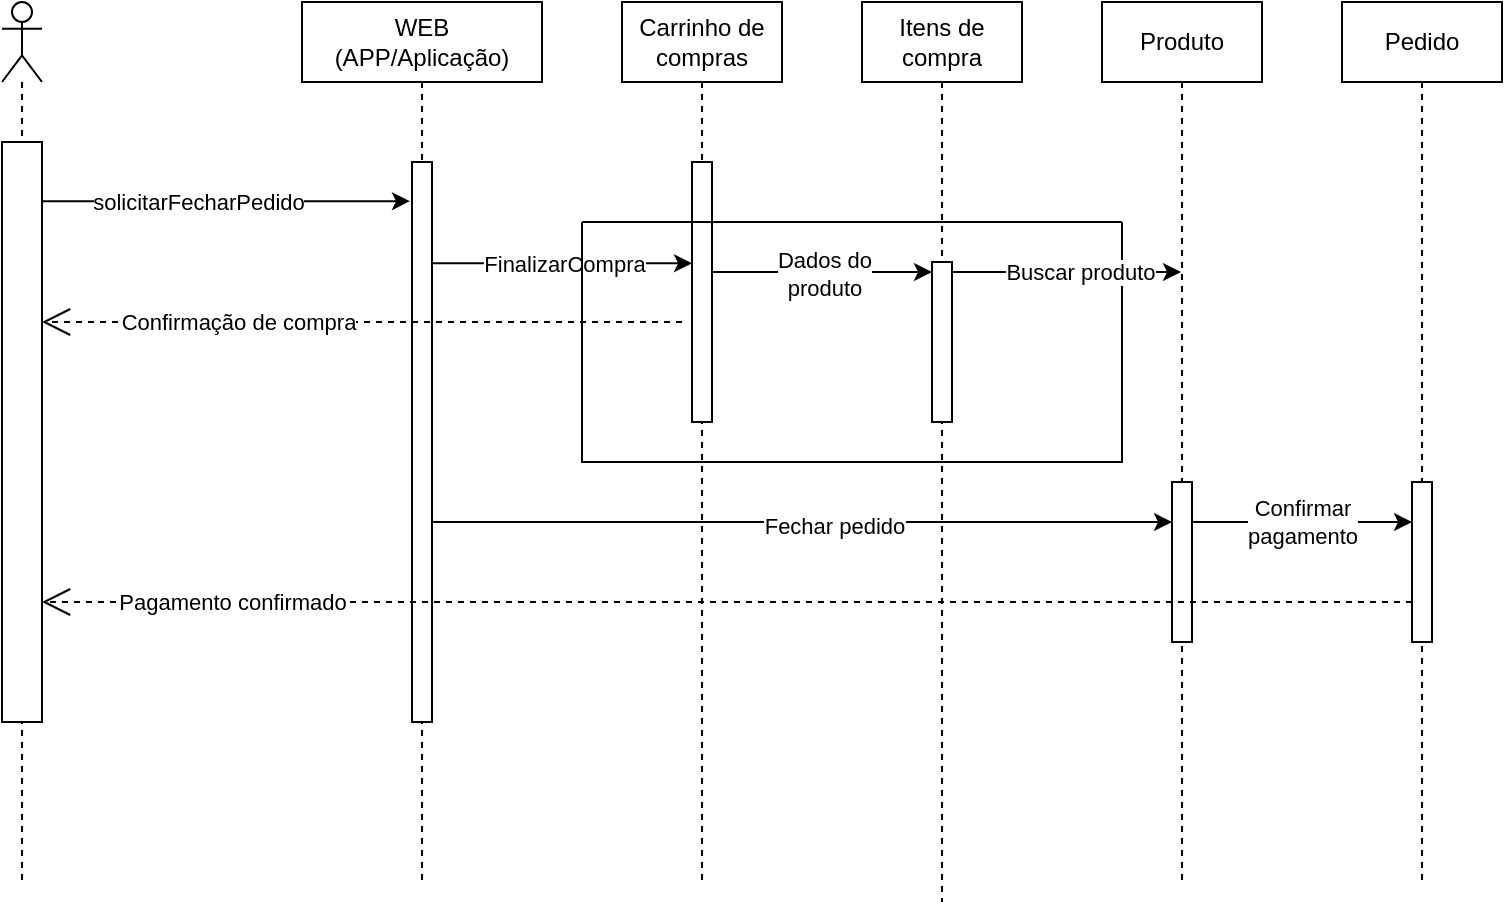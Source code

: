 <mxfile version="21.8.2" type="github">
  <diagram name="Page-1" id="2YBvvXClWsGukQMizWep">
    <mxGraphModel dx="1434" dy="774" grid="1" gridSize="10" guides="1" tooltips="1" connect="1" arrows="1" fold="1" page="1" pageScale="1" pageWidth="850" pageHeight="1100" math="0" shadow="0">
      <root>
        <mxCell id="0" />
        <mxCell id="1" parent="0" />
        <mxCell id="aM9ryv3xv72pqoxQDRHE-1" value="WEB (APP/Aplicação)" style="shape=umlLifeline;perimeter=lifelinePerimeter;whiteSpace=wrap;html=1;container=0;dropTarget=0;collapsible=0;recursiveResize=0;outlineConnect=0;portConstraint=eastwest;newEdgeStyle={&quot;edgeStyle&quot;:&quot;elbowEdgeStyle&quot;,&quot;elbow&quot;:&quot;vertical&quot;,&quot;curved&quot;:0,&quot;rounded&quot;:0};" parent="1" vertex="1">
          <mxGeometry x="200" y="40" width="120" height="440" as="geometry" />
        </mxCell>
        <mxCell id="IdVHRBwk5lIFKTXSMnJb-21" value="" style="html=1;points=[[0,0,0,0,5],[0,1,0,0,-5],[1,0,0,0,5],[1,1,0,0,-5]];perimeter=orthogonalPerimeter;outlineConnect=0;targetShapes=umlLifeline;portConstraint=eastwest;newEdgeStyle={&quot;curved&quot;:0,&quot;rounded&quot;:0};" vertex="1" parent="aM9ryv3xv72pqoxQDRHE-1">
          <mxGeometry x="55" y="80" width="10" height="280" as="geometry" />
        </mxCell>
        <mxCell id="aXpGHosROFFg9p3TMhV9-9" value="" style="endArrow=classic;html=1;rounded=0;entryX=-0.1;entryY=0.07;entryDx=0;entryDy=0;entryPerimeter=0;" parent="1" source="aXpGHosROFFg9p3TMhV9-3" target="IdVHRBwk5lIFKTXSMnJb-21" edge="1">
          <mxGeometry width="50" height="50" relative="1" as="geometry">
            <mxPoint x="80" y="120" as="sourcePoint" />
            <mxPoint x="450" y="260" as="targetPoint" />
          </mxGeometry>
        </mxCell>
        <mxCell id="aXpGHosROFFg9p3TMhV9-10" value="solicitarFecharPedido" style="edgeLabel;html=1;align=center;verticalAlign=middle;resizable=0;points=[];" parent="aXpGHosROFFg9p3TMhV9-9" vertex="1" connectable="0">
          <mxGeometry x="-0.091" relative="1" as="geometry">
            <mxPoint as="offset" />
          </mxGeometry>
        </mxCell>
        <mxCell id="aM9ryv3xv72pqoxQDRHE-5" value="Carrinho de compras" style="shape=umlLifeline;perimeter=lifelinePerimeter;whiteSpace=wrap;html=1;container=0;dropTarget=0;collapsible=0;recursiveResize=0;outlineConnect=0;portConstraint=eastwest;newEdgeStyle={&quot;edgeStyle&quot;:&quot;elbowEdgeStyle&quot;,&quot;elbow&quot;:&quot;vertical&quot;,&quot;curved&quot;:0,&quot;rounded&quot;:0};" parent="1" vertex="1">
          <mxGeometry x="360" y="40" width="80" height="440" as="geometry" />
        </mxCell>
        <mxCell id="IdVHRBwk5lIFKTXSMnJb-8" value="" style="html=1;points=[[0,0,0,0,5],[0,1,0,0,-5],[1,0,0,0,5],[1,1,0,0,-5]];perimeter=orthogonalPerimeter;outlineConnect=0;targetShapes=umlLifeline;portConstraint=eastwest;newEdgeStyle={&quot;curved&quot;:0,&quot;rounded&quot;:0};" vertex="1" parent="aM9ryv3xv72pqoxQDRHE-5">
          <mxGeometry x="35" y="80" width="10" height="130" as="geometry" />
        </mxCell>
        <mxCell id="aXpGHosROFFg9p3TMhV9-2" value="Produto" style="shape=umlLifeline;perimeter=lifelinePerimeter;whiteSpace=wrap;html=1;container=1;dropTarget=0;collapsible=0;recursiveResize=0;outlineConnect=0;portConstraint=eastwest;newEdgeStyle={&quot;curved&quot;:0,&quot;rounded&quot;:0};" parent="1" vertex="1">
          <mxGeometry x="600" y="40" width="80" height="440" as="geometry" />
        </mxCell>
        <mxCell id="IdVHRBwk5lIFKTXSMnJb-22" value="" style="html=1;points=[[0,0,0,0,5],[0,1,0,0,-5],[1,0,0,0,5],[1,1,0,0,-5]];perimeter=orthogonalPerimeter;outlineConnect=0;targetShapes=umlLifeline;portConstraint=eastwest;newEdgeStyle={&quot;curved&quot;:0,&quot;rounded&quot;:0};" vertex="1" parent="aXpGHosROFFg9p3TMhV9-2">
          <mxGeometry x="35" y="240" width="10" height="80" as="geometry" />
        </mxCell>
        <mxCell id="aXpGHosROFFg9p3TMhV9-3" value="" style="shape=umlLifeline;perimeter=lifelinePerimeter;whiteSpace=wrap;html=1;container=1;dropTarget=0;collapsible=0;recursiveResize=0;outlineConnect=0;portConstraint=eastwest;newEdgeStyle={&quot;curved&quot;:0,&quot;rounded&quot;:0};participant=umlActor;" parent="1" vertex="1">
          <mxGeometry x="50" y="40" width="20" height="440" as="geometry" />
        </mxCell>
        <mxCell id="aXpGHosROFFg9p3TMhV9-8" value="" style="html=1;points=[[0,0,0,0,5],[0,1,0,0,-5],[1,0,0,0,5],[1,1,0,0,-5]];perimeter=orthogonalPerimeter;outlineConnect=0;targetShapes=umlLifeline;portConstraint=eastwest;newEdgeStyle={&quot;curved&quot;:0,&quot;rounded&quot;:0};" parent="aXpGHosROFFg9p3TMhV9-3" vertex="1">
          <mxGeometry y="70" width="20" height="290" as="geometry" />
        </mxCell>
        <mxCell id="aXpGHosROFFg9p3TMhV9-5" value="Itens de compra" style="shape=umlLifeline;perimeter=lifelinePerimeter;whiteSpace=wrap;html=1;container=1;dropTarget=0;collapsible=0;recursiveResize=0;outlineConnect=0;portConstraint=eastwest;newEdgeStyle={&quot;curved&quot;:0,&quot;rounded&quot;:0};" parent="1" vertex="1">
          <mxGeometry x="480" y="40" width="80" height="450" as="geometry" />
        </mxCell>
        <mxCell id="aXpGHosROFFg9p3TMhV9-6" value="Pedido" style="shape=umlLifeline;perimeter=lifelinePerimeter;whiteSpace=wrap;html=1;container=1;dropTarget=0;collapsible=0;recursiveResize=0;outlineConnect=0;portConstraint=eastwest;newEdgeStyle={&quot;curved&quot;:0,&quot;rounded&quot;:0};" parent="1" vertex="1">
          <mxGeometry x="720" y="40" width="80" height="440" as="geometry" />
        </mxCell>
        <mxCell id="IdVHRBwk5lIFKTXSMnJb-26" value="" style="html=1;points=[[0,0,0,0,5],[0,1,0,0,-5],[1,0,0,0,5],[1,1,0,0,-5]];perimeter=orthogonalPerimeter;outlineConnect=0;targetShapes=umlLifeline;portConstraint=eastwest;newEdgeStyle={&quot;curved&quot;:0,&quot;rounded&quot;:0};" vertex="1" parent="aXpGHosROFFg9p3TMhV9-6">
          <mxGeometry x="35" y="240" width="10" height="80" as="geometry" />
        </mxCell>
        <mxCell id="IdVHRBwk5lIFKTXSMnJb-1" value="" style="endArrow=classic;html=1;rounded=0;exitX=0.542;exitY=0.297;exitDx=0;exitDy=0;exitPerimeter=0;" edge="1" parent="1" source="aM9ryv3xv72pqoxQDRHE-1" target="IdVHRBwk5lIFKTXSMnJb-8">
          <mxGeometry width="50" height="50" relative="1" as="geometry">
            <mxPoint x="270" y="130" as="sourcePoint" />
            <mxPoint x="390" y="135" as="targetPoint" />
          </mxGeometry>
        </mxCell>
        <mxCell id="IdVHRBwk5lIFKTXSMnJb-2" value="FinalizarCompra" style="edgeLabel;html=1;align=center;verticalAlign=middle;resizable=0;points=[];" vertex="1" connectable="0" parent="IdVHRBwk5lIFKTXSMnJb-1">
          <mxGeometry x="-0.35" relative="1" as="geometry">
            <mxPoint x="24" as="offset" />
          </mxGeometry>
        </mxCell>
        <mxCell id="IdVHRBwk5lIFKTXSMnJb-6" value="" style="swimlane;startSize=0;" vertex="1" parent="1">
          <mxGeometry x="340" y="150" width="270" height="120" as="geometry" />
        </mxCell>
        <mxCell id="IdVHRBwk5lIFKTXSMnJb-9" value="" style="html=1;points=[[0,0,0,0,5],[0,1,0,0,-5],[1,0,0,0,5],[1,1,0,0,-5]];perimeter=orthogonalPerimeter;outlineConnect=0;targetShapes=umlLifeline;portConstraint=eastwest;newEdgeStyle={&quot;curved&quot;:0,&quot;rounded&quot;:0};" vertex="1" parent="IdVHRBwk5lIFKTXSMnJb-6">
          <mxGeometry x="175" y="20" width="10" height="80" as="geometry" />
        </mxCell>
        <mxCell id="IdVHRBwk5lIFKTXSMnJb-11" value="" style="endArrow=classic;html=1;rounded=0;entryX=0;entryY=0;entryDx=0;entryDy=5;entryPerimeter=0;" edge="1" parent="1" source="IdVHRBwk5lIFKTXSMnJb-8" target="IdVHRBwk5lIFKTXSMnJb-9">
          <mxGeometry width="50" height="50" relative="1" as="geometry">
            <mxPoint x="440" y="240" as="sourcePoint" />
            <mxPoint x="490" y="190" as="targetPoint" />
          </mxGeometry>
        </mxCell>
        <mxCell id="IdVHRBwk5lIFKTXSMnJb-14" value="&lt;div&gt;Dados do &lt;br&gt;&lt;/div&gt;&lt;div&gt;produto&lt;br&gt;&lt;/div&gt;" style="edgeLabel;html=1;align=center;verticalAlign=middle;resizable=0;points=[];" vertex="1" connectable="0" parent="IdVHRBwk5lIFKTXSMnJb-11">
          <mxGeometry x="0.018" y="-1" relative="1" as="geometry">
            <mxPoint as="offset" />
          </mxGeometry>
        </mxCell>
        <mxCell id="IdVHRBwk5lIFKTXSMnJb-12" value="" style="endArrow=open;dashed=1;endFill=0;endSize=12;html=1;rounded=0;" edge="1" parent="1">
          <mxGeometry width="160" relative="1" as="geometry">
            <mxPoint x="390" y="200" as="sourcePoint" />
            <mxPoint x="70" y="200" as="targetPoint" />
          </mxGeometry>
        </mxCell>
        <mxCell id="IdVHRBwk5lIFKTXSMnJb-13" value="Confirmação de compra" style="edgeLabel;html=1;align=center;verticalAlign=middle;resizable=0;points=[];" vertex="1" connectable="0" parent="IdVHRBwk5lIFKTXSMnJb-12">
          <mxGeometry x="0.558" y="4" relative="1" as="geometry">
            <mxPoint x="27" y="-4" as="offset" />
          </mxGeometry>
        </mxCell>
        <mxCell id="IdVHRBwk5lIFKTXSMnJb-15" value="" style="endArrow=classic;html=1;rounded=0;exitX=1;exitY=0;exitDx=0;exitDy=5;exitPerimeter=0;" edge="1" parent="1" source="IdVHRBwk5lIFKTXSMnJb-9" target="aXpGHosROFFg9p3TMhV9-2">
          <mxGeometry width="50" height="50" relative="1" as="geometry">
            <mxPoint x="380" y="390" as="sourcePoint" />
            <mxPoint x="590" y="330" as="targetPoint" />
          </mxGeometry>
        </mxCell>
        <mxCell id="IdVHRBwk5lIFKTXSMnJb-20" value="Buscar produto" style="edgeLabel;html=1;align=center;verticalAlign=middle;resizable=0;points=[];" vertex="1" connectable="0" parent="IdVHRBwk5lIFKTXSMnJb-15">
          <mxGeometry x="0.118" relative="1" as="geometry">
            <mxPoint as="offset" />
          </mxGeometry>
        </mxCell>
        <mxCell id="IdVHRBwk5lIFKTXSMnJb-23" value="" style="endArrow=classic;html=1;rounded=0;" edge="1" parent="1" source="IdVHRBwk5lIFKTXSMnJb-21" target="IdVHRBwk5lIFKTXSMnJb-22">
          <mxGeometry width="50" height="50" relative="1" as="geometry">
            <mxPoint x="260" y="285" as="sourcePoint" />
            <mxPoint x="630" y="300" as="targetPoint" />
            <Array as="points">
              <mxPoint x="450" y="300" />
            </Array>
          </mxGeometry>
        </mxCell>
        <mxCell id="IdVHRBwk5lIFKTXSMnJb-24" value="Fechar pedido" style="edgeLabel;html=1;align=center;verticalAlign=middle;resizable=0;points=[];" vertex="1" connectable="0" parent="IdVHRBwk5lIFKTXSMnJb-23">
          <mxGeometry x="0.086" y="-2" relative="1" as="geometry">
            <mxPoint as="offset" />
          </mxGeometry>
        </mxCell>
        <mxCell id="IdVHRBwk5lIFKTXSMnJb-25" value="" style="endArrow=classic;html=1;rounded=0;" edge="1" parent="1" source="IdVHRBwk5lIFKTXSMnJb-22" target="IdVHRBwk5lIFKTXSMnJb-26">
          <mxGeometry width="50" height="50" relative="1" as="geometry">
            <mxPoint x="380" y="390" as="sourcePoint" />
            <mxPoint x="750" y="300" as="targetPoint" />
            <Array as="points">
              <mxPoint x="700" y="300" />
            </Array>
          </mxGeometry>
        </mxCell>
        <mxCell id="IdVHRBwk5lIFKTXSMnJb-29" value="&lt;div&gt;Confirmar &lt;br&gt;&lt;/div&gt;&lt;div&gt;pagamento&lt;br&gt;&lt;/div&gt;" style="edgeLabel;html=1;align=center;verticalAlign=middle;resizable=0;points=[];" vertex="1" connectable="0" parent="IdVHRBwk5lIFKTXSMnJb-25">
          <mxGeometry x="-0.218" y="-4" relative="1" as="geometry">
            <mxPoint x="12" y="-4" as="offset" />
          </mxGeometry>
        </mxCell>
        <mxCell id="IdVHRBwk5lIFKTXSMnJb-30" value="" style="endArrow=open;dashed=1;endFill=0;endSize=12;html=1;rounded=0;" edge="1" parent="1" source="IdVHRBwk5lIFKTXSMnJb-26" target="aXpGHosROFFg9p3TMhV9-8">
          <mxGeometry width="160" relative="1" as="geometry">
            <mxPoint x="750" y="340" as="sourcePoint" />
            <mxPoint x="90" y="320" as="targetPoint" />
            <Array as="points">
              <mxPoint x="430" y="340" />
            </Array>
          </mxGeometry>
        </mxCell>
        <mxCell id="IdVHRBwk5lIFKTXSMnJb-31" value="Pagamento confirmado" style="edgeLabel;html=1;align=center;verticalAlign=middle;resizable=0;points=[];" vertex="1" connectable="0" parent="IdVHRBwk5lIFKTXSMnJb-30">
          <mxGeometry x="0.724" y="1" relative="1" as="geometry">
            <mxPoint y="-1" as="offset" />
          </mxGeometry>
        </mxCell>
      </root>
    </mxGraphModel>
  </diagram>
</mxfile>
